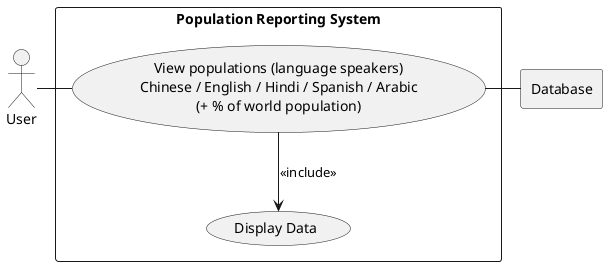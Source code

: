 @startuml
actor "User" as User

rectangle "Population Reporting System" {
  usecase "View populations (language speakers)\nChinese / English / Hindi / Spanish / Arabic\n(+ % of world population)" as LangSpeakers
  usecase "Display Data" as ShowData
}

rectangle "Database" as DB

User - LangSpeakers

LangSpeakers - DB
LangSpeakers --> ShowData : <<include>>
@enduml

